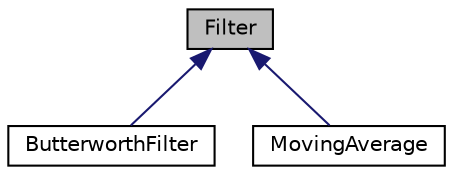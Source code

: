 digraph "Filter"
{
 // LATEX_PDF_SIZE
  edge [fontname="Helvetica",fontsize="10",labelfontname="Helvetica",labelfontsize="10"];
  node [fontname="Helvetica",fontsize="10",shape=record];
  Node1 [label="Filter",height=0.2,width=0.4,color="black", fillcolor="grey75", style="filled", fontcolor="black",tooltip=" "];
  Node1 -> Node2 [dir="back",color="midnightblue",fontsize="10",style="solid",fontname="Helvetica"];
  Node2 [label="ButterworthFilter",height=0.2,width=0.4,color="black", fillcolor="white", style="filled",URL="$classButterworthFilter.html",tooltip=" "];
  Node1 -> Node3 [dir="back",color="midnightblue",fontsize="10",style="solid",fontname="Helvetica"];
  Node3 [label="MovingAverage",height=0.2,width=0.4,color="black", fillcolor="white", style="filled",URL="$classMovingAverage.html",tooltip=" "];
}

